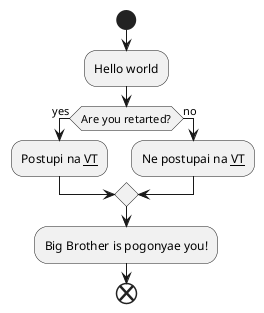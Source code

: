 @startuml
start

:Hello world;


if (Are you retarted?) then (yes)
    :Postupi na __VT__;
else (no)
    :Ne postupai na __VT__;
endif

:Big Brother is pogonyae you!;

end
@enduml